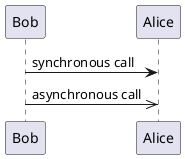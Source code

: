 {
  "sha1": "he0nx79mltp852ah8oi7es0wttmwupf",
  "insertion": {
    "when": "2024-06-03T18:59:29.496Z",
    "user": "plantuml@gmail.com"
  }
}
@startuml

Bob -> Alice : synchronous call
Bob ->> Alice : asynchronous call

@enduml
